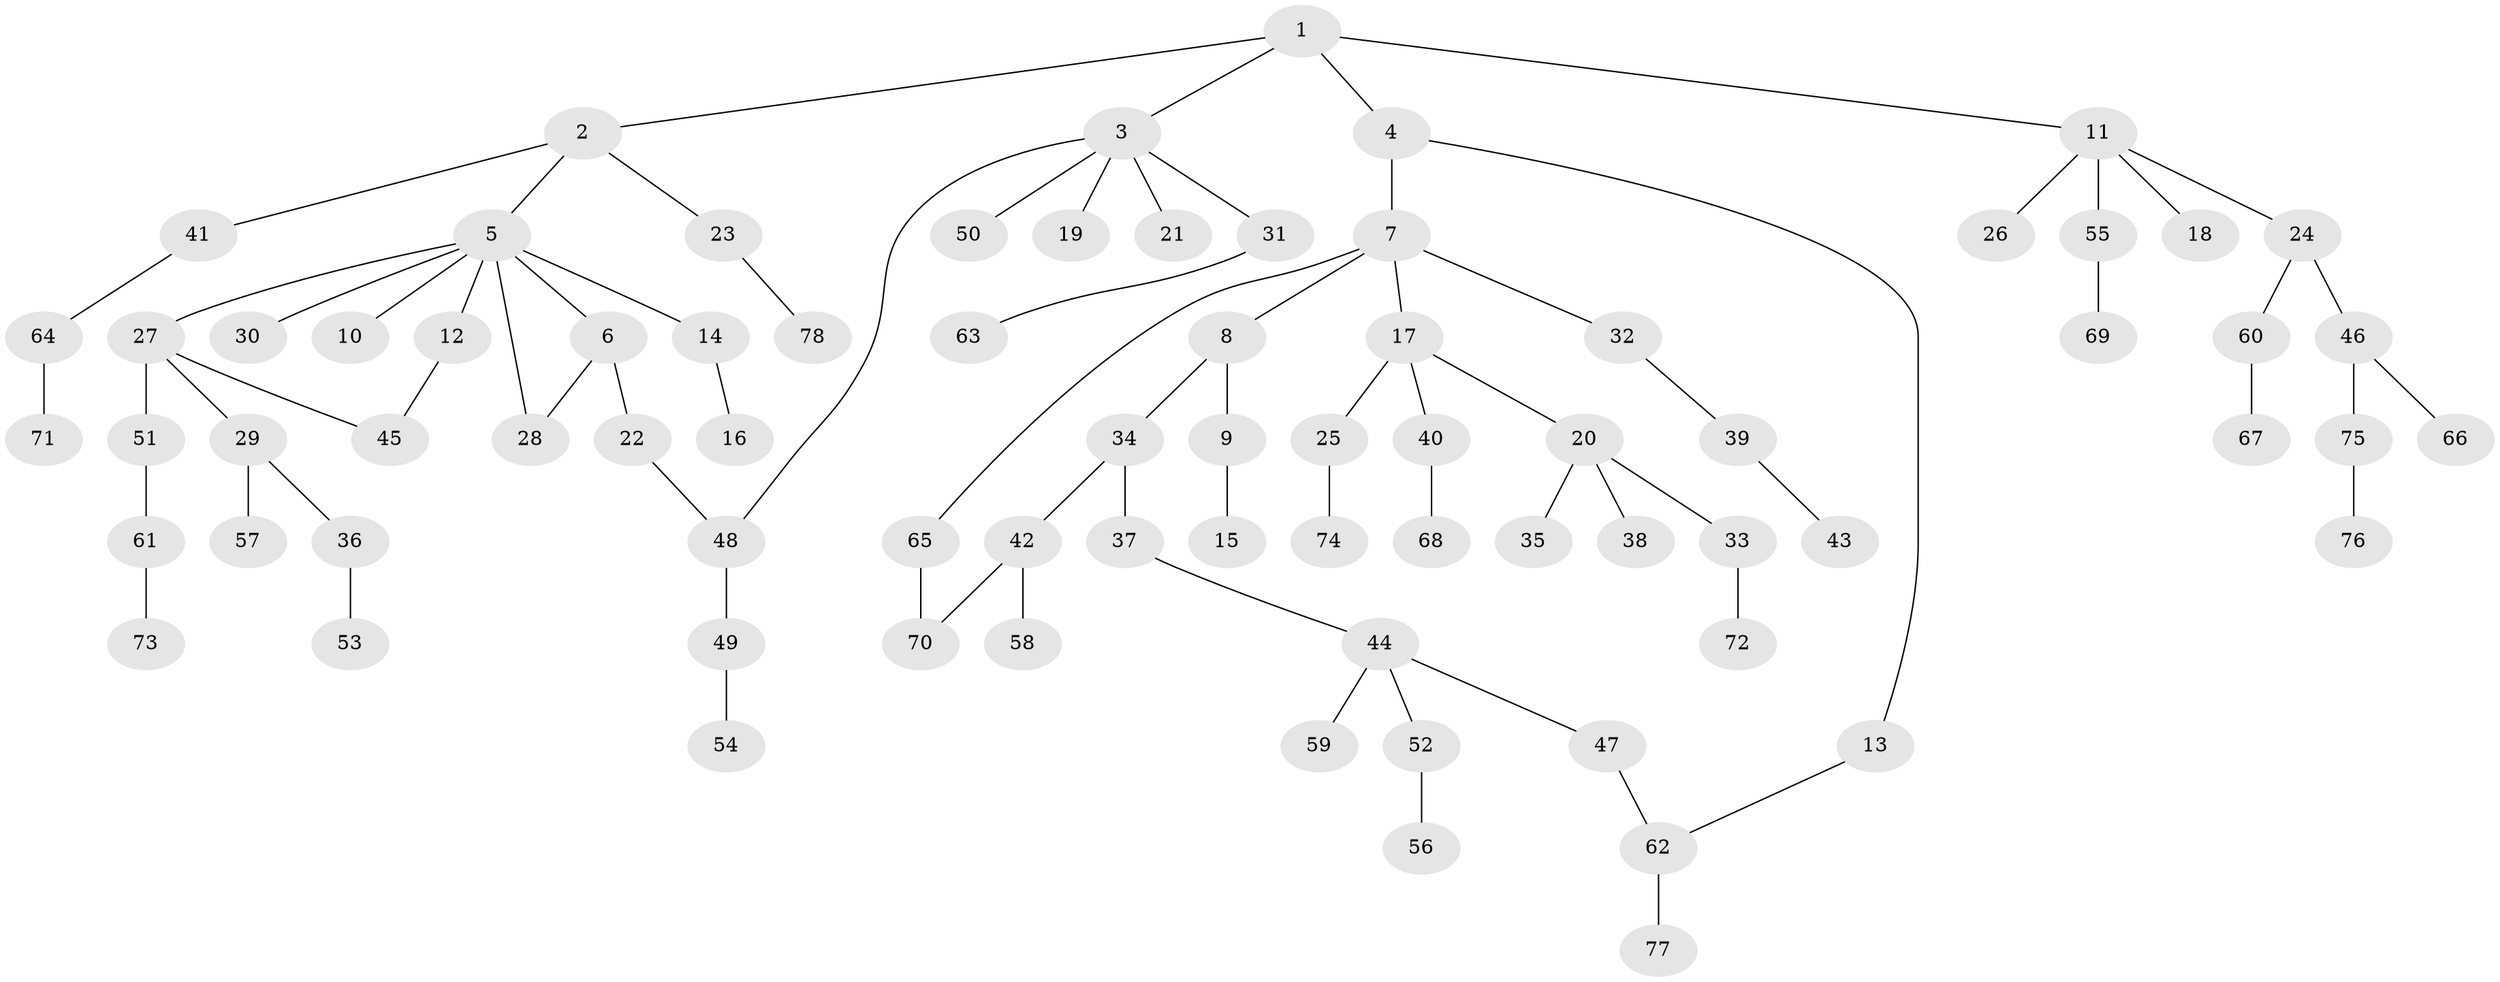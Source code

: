 // Generated by graph-tools (version 1.1) at 2025/10/02/27/25 16:10:52]
// undirected, 78 vertices, 82 edges
graph export_dot {
graph [start="1"]
  node [color=gray90,style=filled];
  1;
  2;
  3;
  4;
  5;
  6;
  7;
  8;
  9;
  10;
  11;
  12;
  13;
  14;
  15;
  16;
  17;
  18;
  19;
  20;
  21;
  22;
  23;
  24;
  25;
  26;
  27;
  28;
  29;
  30;
  31;
  32;
  33;
  34;
  35;
  36;
  37;
  38;
  39;
  40;
  41;
  42;
  43;
  44;
  45;
  46;
  47;
  48;
  49;
  50;
  51;
  52;
  53;
  54;
  55;
  56;
  57;
  58;
  59;
  60;
  61;
  62;
  63;
  64;
  65;
  66;
  67;
  68;
  69;
  70;
  71;
  72;
  73;
  74;
  75;
  76;
  77;
  78;
  1 -- 2;
  1 -- 3;
  1 -- 4;
  1 -- 11;
  2 -- 5;
  2 -- 23;
  2 -- 41;
  3 -- 19;
  3 -- 21;
  3 -- 31;
  3 -- 48;
  3 -- 50;
  4 -- 7;
  4 -- 13;
  5 -- 6;
  5 -- 10;
  5 -- 12;
  5 -- 14;
  5 -- 27;
  5 -- 28;
  5 -- 30;
  6 -- 22;
  6 -- 28;
  7 -- 8;
  7 -- 17;
  7 -- 32;
  7 -- 65;
  8 -- 9;
  8 -- 34;
  9 -- 15;
  11 -- 18;
  11 -- 24;
  11 -- 26;
  11 -- 55;
  12 -- 45;
  13 -- 62;
  14 -- 16;
  17 -- 20;
  17 -- 25;
  17 -- 40;
  20 -- 33;
  20 -- 35;
  20 -- 38;
  22 -- 48;
  23 -- 78;
  24 -- 46;
  24 -- 60;
  25 -- 74;
  27 -- 29;
  27 -- 51;
  27 -- 45;
  29 -- 36;
  29 -- 57;
  31 -- 63;
  32 -- 39;
  33 -- 72;
  34 -- 37;
  34 -- 42;
  36 -- 53;
  37 -- 44;
  39 -- 43;
  40 -- 68;
  41 -- 64;
  42 -- 58;
  42 -- 70;
  44 -- 47;
  44 -- 52;
  44 -- 59;
  46 -- 66;
  46 -- 75;
  47 -- 62;
  48 -- 49;
  49 -- 54;
  51 -- 61;
  52 -- 56;
  55 -- 69;
  60 -- 67;
  61 -- 73;
  62 -- 77;
  64 -- 71;
  65 -- 70;
  75 -- 76;
}
